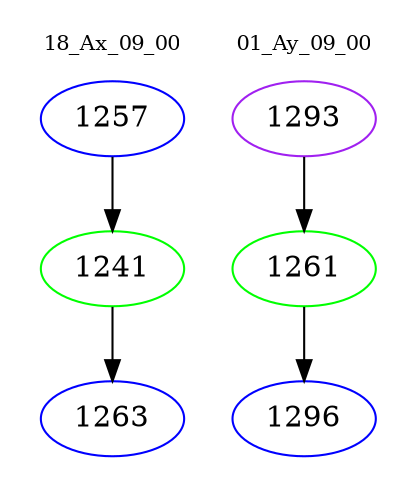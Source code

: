 digraph{
subgraph cluster_0 {
color = white
label = "18_Ax_09_00";
fontsize=10;
T0_1257 [label="1257", color="blue"]
T0_1257 -> T0_1241 [color="black"]
T0_1241 [label="1241", color="green"]
T0_1241 -> T0_1263 [color="black"]
T0_1263 [label="1263", color="blue"]
}
subgraph cluster_1 {
color = white
label = "01_Ay_09_00";
fontsize=10;
T1_1293 [label="1293", color="purple"]
T1_1293 -> T1_1261 [color="black"]
T1_1261 [label="1261", color="green"]
T1_1261 -> T1_1296 [color="black"]
T1_1296 [label="1296", color="blue"]
}
}
